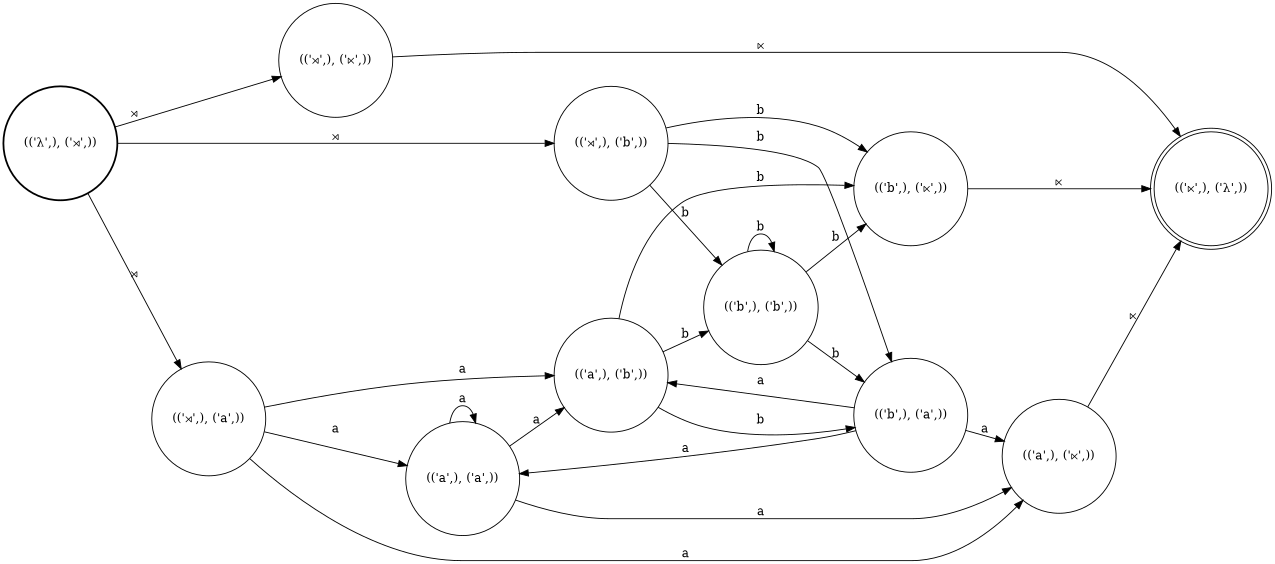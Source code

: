 digraph FST {
rankdir = LR;
size = "8.5,11";
center = 1;
orientation = Portrait;
ranksep = "0.4";
nodesep = "0.25";
0 [label = "(('λ',), ('⋊',))", shape = circle, style = bold, fontsize = 14]
	0 -> 1 [label = "⋊", fontsize = 14];
	0 -> 2 [label = "⋊", fontsize = 14];
	0 -> 3 [label = "⋊", fontsize = 14];
1 [label = "(('⋊',), ('a',))", shape = circle, style = solid, fontsize = 14]
	1 -> 4 [label = "a", fontsize = 14];
	1 -> 5 [label = "a", fontsize = 14];
	1 -> 6 [label = "a", fontsize = 14];
2 [label = "(('⋊',), ('⋉',))", shape = circle, style = solid, fontsize = 14]
	2 -> 7 [label = "⋉", fontsize = 14];
3 [label = "(('⋊',), ('b',))", shape = circle, style = solid, fontsize = 14]
	3 -> 8 [label = "b", fontsize = 14];
	3 -> 9 [label = "b", fontsize = 14];
	3 -> 10 [label = "b", fontsize = 14];
4 [label = "(('a',), ('⋉',))", shape = circle, style = solid, fontsize = 14]
	4 -> 7 [label = "⋉", fontsize = 14];
5 [label = "(('a',), ('a',))", shape = circle, style = solid, fontsize = 14]
	5 -> 4 [label = "a", fontsize = 14];
	5 -> 5 [label = "a", fontsize = 14];
	5 -> 6 [label = "a", fontsize = 14];
6 [label = "(('a',), ('b',))", shape = circle, style = solid, fontsize = 14]
	6 -> 8 [label = "b", fontsize = 14];
	6 -> 9 [label = "b", fontsize = 14];
	6 -> 10 [label = "b", fontsize = 14];
7 [label = "(('⋉',), ('λ',))", shape = doublecircle, style = solid, fontsize = 14]
8 [label = "(('b',), ('⋉',))", shape = circle, style = solid, fontsize = 14]
	8 -> 7 [label = "⋉", fontsize = 14];
9 [label = "(('b',), ('a',))", shape = circle, style = solid, fontsize = 14]
	9 -> 4 [label = "a", fontsize = 14];
	9 -> 5 [label = "a", fontsize = 14];
	9 -> 6 [label = "a", fontsize = 14];
10 [label = "(('b',), ('b',))", shape = circle, style = solid, fontsize = 14]
	10 -> 8 [label = "b", fontsize = 14];
	10 -> 9 [label = "b", fontsize = 14];
	10 -> 10 [label = "b", fontsize = 14];
}

